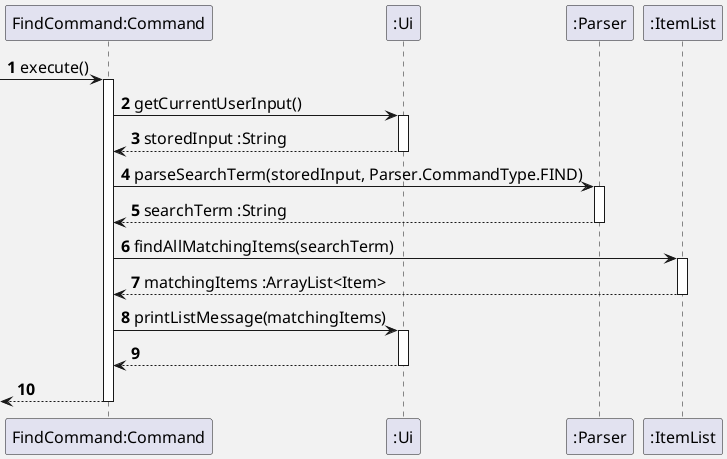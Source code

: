 @startuml
'https://plantuml.com/class-diagram

skinparam backgroundColor #f2f2f2
skinparam defaultFontSize 16

autonumber

-> "FindCommand:Command": execute()
activate "FindCommand:Command"

"FindCommand:Command" -> ":Ui": getCurrentUserInput()
activate ":Ui"
"FindCommand:Command" <-- ":Ui": storedInput :String
deactivate ":Ui"

"FindCommand:Command" -> ":Parser": parseSearchTerm(storedInput, Parser.CommandType.FIND)
activate ":Parser"
"FindCommand:Command" <-- ":Parser": searchTerm :String
deactivate ":Parser"
"FindCommand:Command" -> ":ItemList": findAllMatchingItems(searchTerm)
activate ":ItemList"
"FindCommand:Command" <--":ItemList": matchingItems :ArrayList<Item>
deactivate ":ItemList"
"FindCommand:Command" -> ":Ui": printListMessage(matchingItems)
activate ":Ui"
"FindCommand:Command" <-- ":Ui"
deactivate ":Ui"

<-- "FindCommand:Command"
deactivate "FindCommand:Command"

@enduml